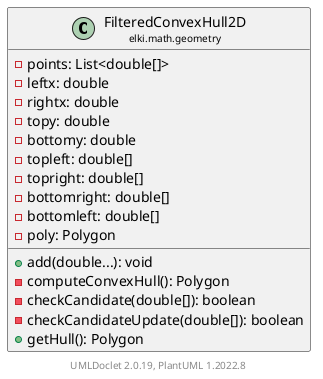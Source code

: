 @startuml
    remove .*\.(Instance|Par|Parameterizer|Factory)$
    set namespaceSeparator none
    hide empty fields
    hide empty methods

    class "<size:14>FilteredConvexHull2D\n<size:10>elki.math.geometry" as elki.math.geometry.FilteredConvexHull2D [[FilteredConvexHull2D.html]] {
        -points: List<double[]>
        -leftx: double
        -rightx: double
        -topy: double
        -bottomy: double
        -topleft: double[]
        -topright: double[]
        -bottomright: double[]
        -bottomleft: double[]
        -poly: Polygon
        +add(double...): void
        -computeConvexHull(): Polygon
        -checkCandidate(double[]): boolean
        -checkCandidateUpdate(double[]): boolean
        +getHull(): Polygon
    }

    center footer UMLDoclet 2.0.19, PlantUML 1.2022.8
@enduml
